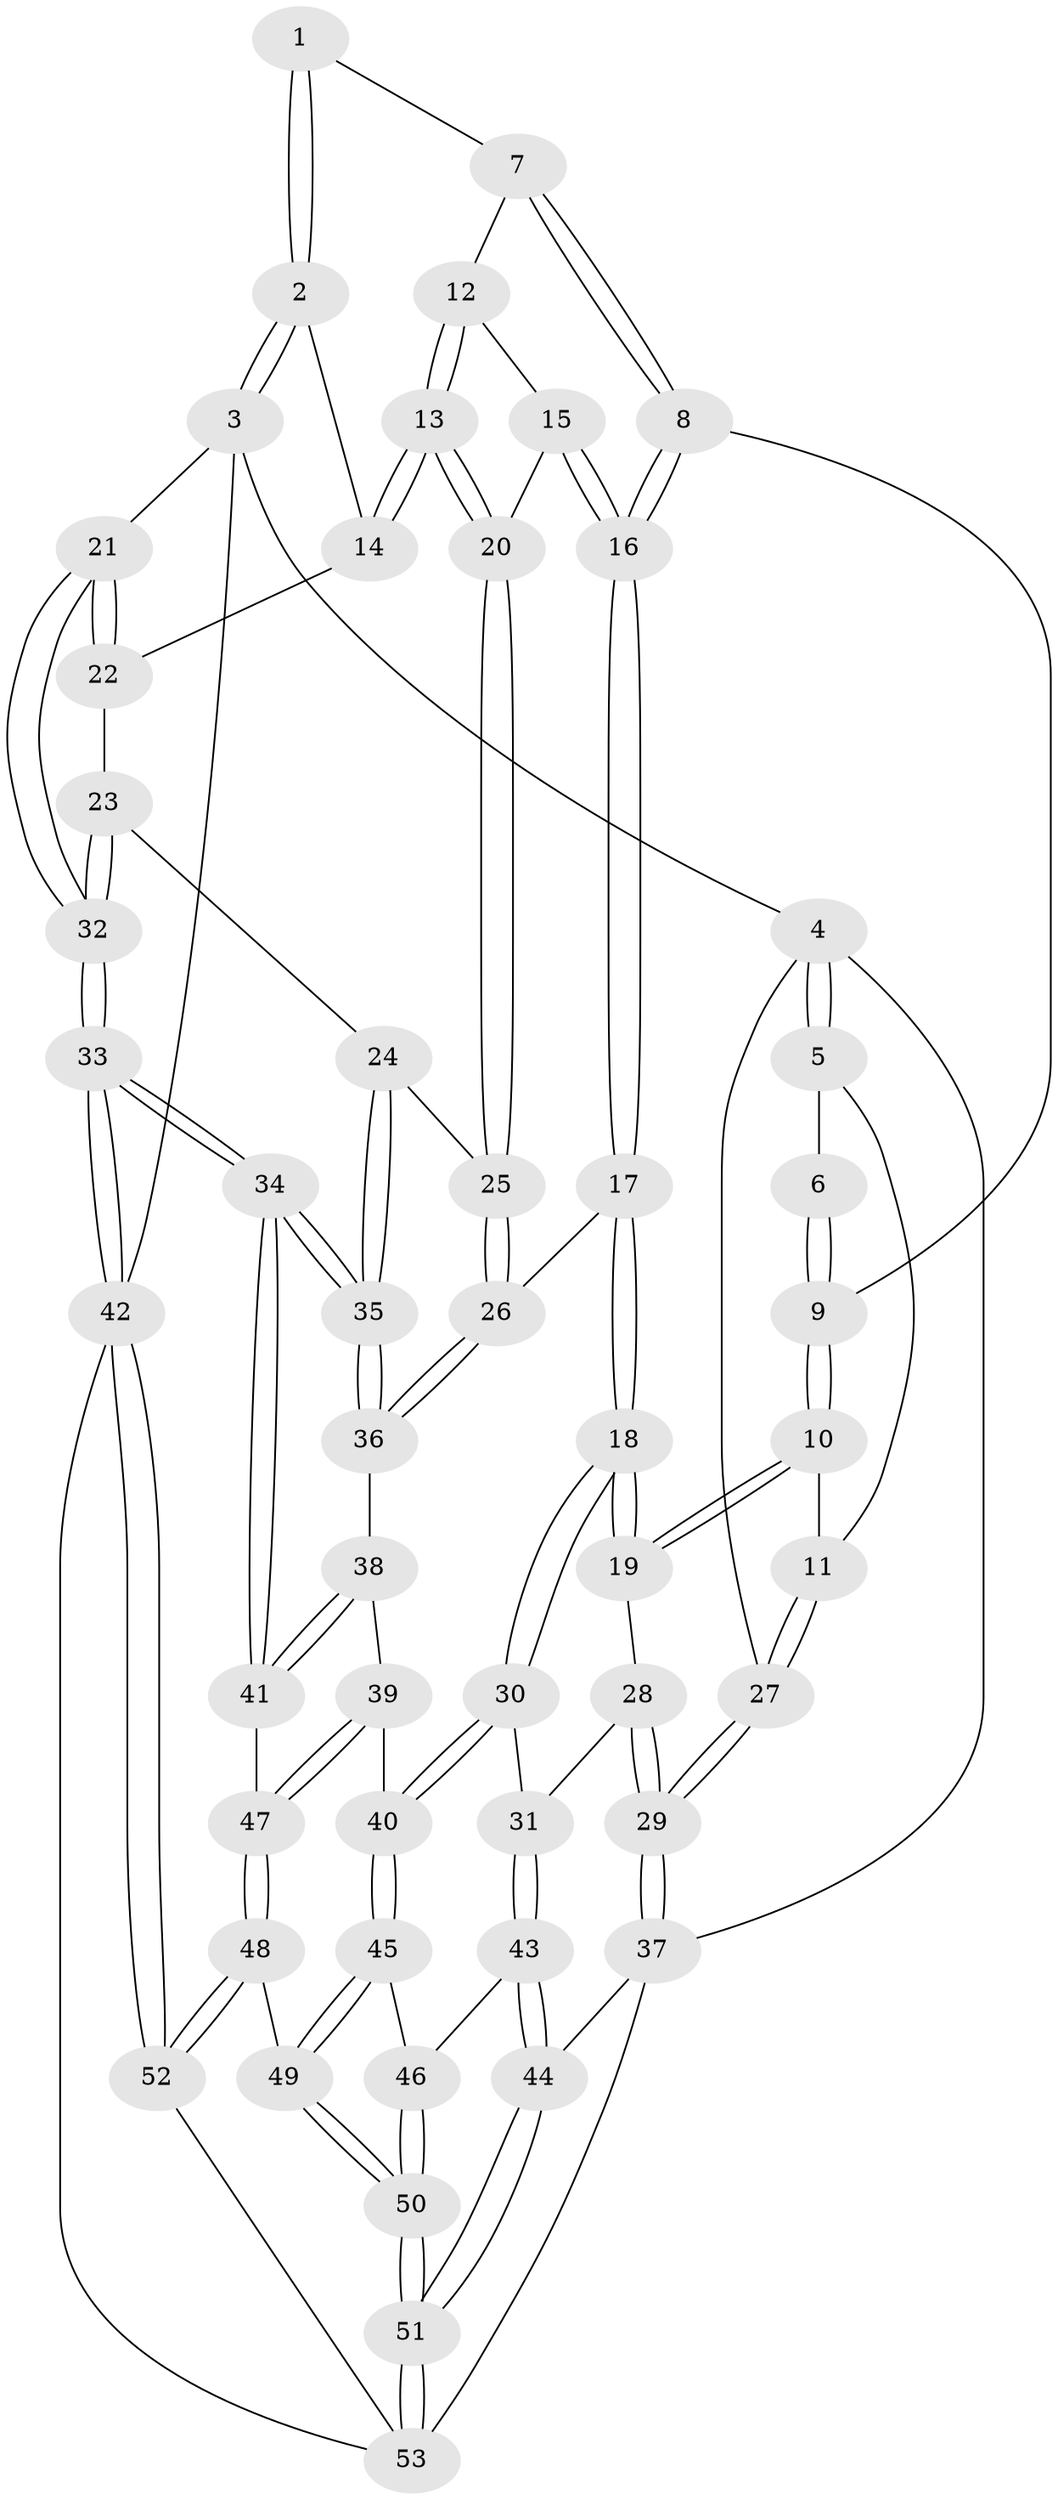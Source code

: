 // Generated by graph-tools (version 1.1) at 2025/27/03/09/25 03:27:11]
// undirected, 53 vertices, 129 edges
graph export_dot {
graph [start="1"]
  node [color=gray90,style=filled];
  1 [pos="+0.5124844810687222+0"];
  2 [pos="+0.9395835658982659+0"];
  3 [pos="+1+0"];
  4 [pos="+0+0"];
  5 [pos="+0.25801033121883216+0"];
  6 [pos="+0.2705075543886103+0"];
  7 [pos="+0.5367014478154691+0.047810393051862826"];
  8 [pos="+0.4222021952216874+0.09562906599241097"];
  9 [pos="+0.39819557499314645+0.0833556373835014"];
  10 [pos="+0.2377314521134087+0.2310025806364908"];
  11 [pos="+0.2217497621830596+0.21607754142740657"];
  12 [pos="+0.5470696075766596+0.06341763775833933"];
  13 [pos="+0.7554097772997819+0.08200997141288878"];
  14 [pos="+0.7885789720937281+0.05620521462626465"];
  15 [pos="+0.5472359888555484+0.0881541732733442"];
  16 [pos="+0.49147690856582704+0.2801798006308285"];
  17 [pos="+0.49249620331621713+0.34981919886896534"];
  18 [pos="+0.4207680096247946+0.38985087800564466"];
  19 [pos="+0.24857172855011167+0.24837387929527505"];
  20 [pos="+0.6794629509227339+0.19636880055449304"];
  21 [pos="+1+0.37852587760525536"];
  22 [pos="+0.7896986218222168+0.05831569846834941"];
  23 [pos="+0.8552411359918051+0.3390849633192658"];
  24 [pos="+0.68352446870421+0.3265170073909033"];
  25 [pos="+0.6312967115300532+0.31422266022722517"];
  26 [pos="+0.5584897535784696+0.3461837914223729"];
  27 [pos="+0+0.15906225021188225"];
  28 [pos="+0.146113576486001+0.36283666422108446"];
  29 [pos="+0+0.4971933004462867"];
  30 [pos="+0.40617872187933013+0.43700230177093063"];
  31 [pos="+0.19050496588490326+0.5394998021119131"];
  32 [pos="+1+0.4440136114595733"];
  33 [pos="+1+0.6291174473099795"];
  34 [pos="+1+0.6224056020131492"];
  35 [pos="+0.7933570284073405+0.5502266933667385"];
  36 [pos="+0.6942190594484897+0.5387662832959241"];
  37 [pos="+0+0.6160204650909565"];
  38 [pos="+0.6493961694910588+0.5908827260656851"];
  39 [pos="+0.5702867790095594+0.6256622503384924"];
  40 [pos="+0.44486415708872673+0.5752951600917235"];
  41 [pos="+0.7165726215590663+0.6885932548929822"];
  42 [pos="+1+1"];
  43 [pos="+0.11921060641405956+0.5895931920612955"];
  44 [pos="+0+0.6383539163412257"];
  45 [pos="+0.4074962310995672+0.6885816334919432"];
  46 [pos="+0.21807188994602972+0.6522025205020555"];
  47 [pos="+0.6328321654125216+0.7518963973921183"];
  48 [pos="+0.6186608268025134+0.8231137681711796"];
  49 [pos="+0.39903586052467843+0.8232360503043668"];
  50 [pos="+0.34700122003801487+0.882220828274671"];
  51 [pos="+0.2813179139138285+0.9801456644852226"];
  52 [pos="+0.949821968004659+1"];
  53 [pos="+0.27747654138244976+1"];
  1 -- 2;
  1 -- 2;
  1 -- 7;
  2 -- 3;
  2 -- 3;
  2 -- 14;
  3 -- 4;
  3 -- 21;
  3 -- 42;
  4 -- 5;
  4 -- 5;
  4 -- 27;
  4 -- 37;
  5 -- 6;
  5 -- 11;
  6 -- 9;
  6 -- 9;
  7 -- 8;
  7 -- 8;
  7 -- 12;
  8 -- 9;
  8 -- 16;
  8 -- 16;
  9 -- 10;
  9 -- 10;
  10 -- 11;
  10 -- 19;
  10 -- 19;
  11 -- 27;
  11 -- 27;
  12 -- 13;
  12 -- 13;
  12 -- 15;
  13 -- 14;
  13 -- 14;
  13 -- 20;
  13 -- 20;
  14 -- 22;
  15 -- 16;
  15 -- 16;
  15 -- 20;
  16 -- 17;
  16 -- 17;
  17 -- 18;
  17 -- 18;
  17 -- 26;
  18 -- 19;
  18 -- 19;
  18 -- 30;
  18 -- 30;
  19 -- 28;
  20 -- 25;
  20 -- 25;
  21 -- 22;
  21 -- 22;
  21 -- 32;
  21 -- 32;
  22 -- 23;
  23 -- 24;
  23 -- 32;
  23 -- 32;
  24 -- 25;
  24 -- 35;
  24 -- 35;
  25 -- 26;
  25 -- 26;
  26 -- 36;
  26 -- 36;
  27 -- 29;
  27 -- 29;
  28 -- 29;
  28 -- 29;
  28 -- 31;
  29 -- 37;
  29 -- 37;
  30 -- 31;
  30 -- 40;
  30 -- 40;
  31 -- 43;
  31 -- 43;
  32 -- 33;
  32 -- 33;
  33 -- 34;
  33 -- 34;
  33 -- 42;
  33 -- 42;
  34 -- 35;
  34 -- 35;
  34 -- 41;
  34 -- 41;
  35 -- 36;
  35 -- 36;
  36 -- 38;
  37 -- 44;
  37 -- 53;
  38 -- 39;
  38 -- 41;
  38 -- 41;
  39 -- 40;
  39 -- 47;
  39 -- 47;
  40 -- 45;
  40 -- 45;
  41 -- 47;
  42 -- 52;
  42 -- 52;
  42 -- 53;
  43 -- 44;
  43 -- 44;
  43 -- 46;
  44 -- 51;
  44 -- 51;
  45 -- 46;
  45 -- 49;
  45 -- 49;
  46 -- 50;
  46 -- 50;
  47 -- 48;
  47 -- 48;
  48 -- 49;
  48 -- 52;
  48 -- 52;
  49 -- 50;
  49 -- 50;
  50 -- 51;
  50 -- 51;
  51 -- 53;
  51 -- 53;
  52 -- 53;
}

